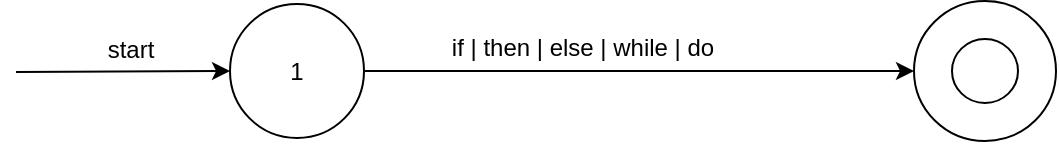 <mxfile version="19.0.2" type="device"><diagram id="KTJy-M9KVqYParUzva_y" name="Page-1"><mxGraphModel dx="881" dy="715" grid="0" gridSize="10" guides="1" tooltips="1" connect="1" arrows="1" fold="1" page="1" pageScale="1" pageWidth="827" pageHeight="1169" math="0" shadow="0"><root><mxCell id="0"/><mxCell id="1" parent="0"/><mxCell id="kOZ0Lh5fxl9CSW3IEjP9-3" value="" style="edgeStyle=orthogonalEdgeStyle;rounded=0;orthogonalLoop=1;jettySize=auto;html=1;" edge="1" parent="1" source="kOZ0Lh5fxl9CSW3IEjP9-1" target="kOZ0Lh5fxl9CSW3IEjP9-2"><mxGeometry relative="1" as="geometry"/></mxCell><mxCell id="kOZ0Lh5fxl9CSW3IEjP9-1" value="1" style="ellipse;whiteSpace=wrap;html=1;aspect=fixed;" vertex="1" parent="1"><mxGeometry x="161" y="182" width="67" height="67" as="geometry"/></mxCell><mxCell id="kOZ0Lh5fxl9CSW3IEjP9-2" value="" style="verticalLabelPosition=bottom;verticalAlign=top;html=1;shape=mxgraph.basic.donut;dx=19;" vertex="1" parent="1"><mxGeometry x="503" y="180.5" width="71" height="70" as="geometry"/></mxCell><mxCell id="kOZ0Lh5fxl9CSW3IEjP9-4" value="" style="endArrow=classic;html=1;rounded=0;entryX=0;entryY=0.5;entryDx=0;entryDy=0;" edge="1" parent="1" target="kOZ0Lh5fxl9CSW3IEjP9-1"><mxGeometry width="50" height="50" relative="1" as="geometry"><mxPoint x="54" y="216" as="sourcePoint"/><mxPoint x="109" y="198" as="targetPoint"/></mxGeometry></mxCell><mxCell id="kOZ0Lh5fxl9CSW3IEjP9-6" value="start" style="text;html=1;align=center;verticalAlign=middle;resizable=0;points=[];autosize=1;strokeColor=none;fillColor=none;" vertex="1" parent="1"><mxGeometry x="94" y="196" width="33" height="18" as="geometry"/></mxCell><mxCell id="kOZ0Lh5fxl9CSW3IEjP9-8" value="if | then | else | while | do" style="text;html=1;align=center;verticalAlign=middle;resizable=0;points=[];autosize=1;strokeColor=none;fillColor=none;" vertex="1" parent="1"><mxGeometry x="266" y="195" width="141" height="18" as="geometry"/></mxCell></root></mxGraphModel></diagram></mxfile>